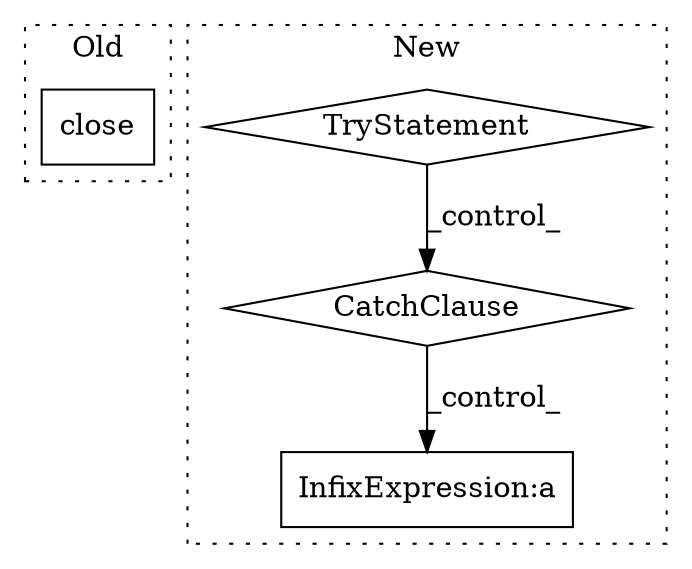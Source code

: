 digraph G {
subgraph cluster0 {
1 [label="close" a="32" s="40606" l="7" shape="box"];
label = "Old";
style="dotted";
}
subgraph cluster1 {
2 [label="CatchClause" a="12" s="40847,40881" l="11,2" shape="diamond"];
3 [label="TryStatement" a="54" s="32099" l="4" shape="diamond"];
4 [label="InfixExpression:a" a="27" s="40986" l="3" shape="box"];
label = "New";
style="dotted";
}
2 -> 4 [label="_control_"];
3 -> 2 [label="_control_"];
}